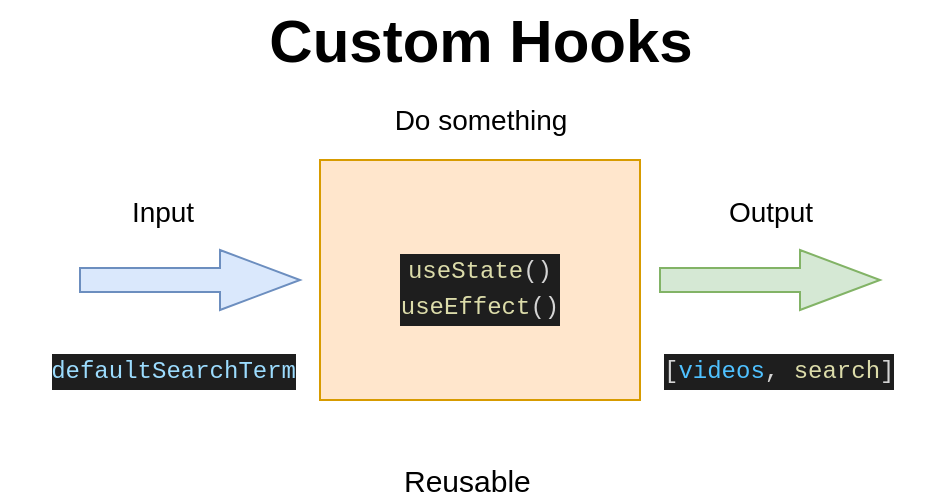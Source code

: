 <mxfile version="14.7.2" type="github" pages="5">
  <diagram id="iEtOmwOJfD_KUskytR4G" name="Custom Hooks">
    <mxGraphModel dx="1150" dy="934" grid="1" gridSize="10" guides="1" tooltips="1" connect="1" arrows="1" fold="1" page="1" pageScale="1" pageWidth="1169" pageHeight="827" math="0" shadow="0">
      <root>
        <mxCell id="0" />
        <mxCell id="1" parent="0" />
        <mxCell id="PuRZzSOzjB7w1leLaSp5-1" value="Custom Hooks" style="text;html=1;align=center;verticalAlign=middle;resizable=0;points=[];autosize=1;strokeColor=none;fontSize=30;fontStyle=1" vertex="1" parent="1">
          <mxGeometry x="475" y="250" width="230" height="40" as="geometry" />
        </mxCell>
        <mxCell id="PuRZzSOzjB7w1leLaSp5-2" value="" style="rounded=0;whiteSpace=wrap;html=1;fillColor=#ffe6cc;strokeColor=#d79b00;" vertex="1" parent="1">
          <mxGeometry x="510" y="330" width="160" height="120" as="geometry" />
        </mxCell>
        <mxCell id="PuRZzSOzjB7w1leLaSp5-4" value="" style="html=1;shadow=0;dashed=0;align=center;verticalAlign=middle;shape=mxgraph.arrows2.arrow;dy=0.6;dx=40;notch=0;fillColor=#dae8fc;strokeColor=#6c8ebf;" vertex="1" parent="1">
          <mxGeometry x="390" y="375" width="110" height="30" as="geometry" />
        </mxCell>
        <mxCell id="PuRZzSOzjB7w1leLaSp5-5" value="" style="html=1;shadow=0;dashed=0;align=center;verticalAlign=middle;shape=mxgraph.arrows2.arrow;dy=0.6;dx=40;notch=0;fillColor=#d5e8d4;strokeColor=#82b366;" vertex="1" parent="1">
          <mxGeometry x="680" y="375" width="110" height="30" as="geometry" />
        </mxCell>
        <mxCell id="PuRZzSOzjB7w1leLaSp5-6" value="&lt;meta charset=&quot;utf-8&quot;&gt;&lt;div style=&quot;color: rgb(212, 212, 212); background-color: rgb(30, 30, 30); font-family: menlo, monaco, &amp;quot;courier new&amp;quot;, monospace; font-weight: normal; font-size: 12px; line-height: 18px;&quot;&gt;&lt;div&gt;&lt;span style=&quot;color: #d4d4d4&quot;&gt;[&lt;/span&gt;&lt;span style=&quot;color: #4fc1ff&quot;&gt;videos&lt;/span&gt;&lt;span style=&quot;color: #d4d4d4&quot;&gt;, &lt;/span&gt;&lt;span style=&quot;color: #dcdcaa&quot;&gt;search&lt;/span&gt;&lt;span style=&quot;color: #d4d4d4&quot;&gt;]&lt;/span&gt;&lt;/div&gt;&lt;/div&gt;" style="text;whiteSpace=wrap;html=1;align=left;" vertex="1" parent="1">
          <mxGeometry x="680" y="420" width="140" height="30" as="geometry" />
        </mxCell>
        <mxCell id="PuRZzSOzjB7w1leLaSp5-7" value="&lt;meta charset=&quot;utf-8&quot;&gt;&lt;div style=&quot;color: rgb(212, 212, 212); background-color: rgb(30, 30, 30); font-family: menlo, monaco, &amp;quot;courier new&amp;quot;, monospace; font-weight: normal; font-size: 12px; line-height: 18px;&quot;&gt;&lt;div&gt;&lt;span style=&quot;color: #9cdcfe&quot;&gt;defaultSearchTerm&lt;/span&gt;&lt;/div&gt;&lt;/div&gt;" style="text;whiteSpace=wrap;html=1;align=right;" vertex="1" parent="1">
          <mxGeometry x="350" y="420" width="150" height="30" as="geometry" />
        </mxCell>
        <mxCell id="PuRZzSOzjB7w1leLaSp5-8" value="&lt;div style=&quot;color: rgb(212 , 212 , 212) ; background-color: rgb(30 , 30 , 30) ; font-family: &amp;quot;menlo&amp;quot; , &amp;quot;monaco&amp;quot; , &amp;quot;courier new&amp;quot; , monospace ; font-weight: normal ; font-size: 12px ; line-height: 18px&quot;&gt;&lt;div&gt;&lt;span style=&quot;color: #dcdcaa&quot;&gt;useState&lt;/span&gt;&lt;span style=&quot;color: #d4d4d4&quot;&gt;()&lt;/span&gt;&lt;/div&gt;&lt;div&gt;&lt;div style=&quot;font-family: &amp;quot;menlo&amp;quot; , &amp;quot;monaco&amp;quot; , &amp;quot;courier new&amp;quot; , monospace ; line-height: 18px&quot;&gt;&lt;span style=&quot;color: #dcdcaa&quot;&gt;useEffect&lt;/span&gt;()&lt;/div&gt;&lt;/div&gt;&lt;/div&gt;" style="text;whiteSpace=wrap;html=1;align=center;" vertex="1" parent="1">
          <mxGeometry x="535" y="370" width="110" height="50" as="geometry" />
        </mxCell>
        <mxCell id="PuRZzSOzjB7w1leLaSp5-9" style="edgeStyle=orthogonalEdgeStyle;rounded=0;orthogonalLoop=1;jettySize=auto;html=1;exitX=0.5;exitY=1;exitDx=0;exitDy=0;align=center;" edge="1" parent="1" source="PuRZzSOzjB7w1leLaSp5-8" target="PuRZzSOzjB7w1leLaSp5-8">
          <mxGeometry relative="1" as="geometry" />
        </mxCell>
        <mxCell id="PuRZzSOzjB7w1leLaSp5-10" value="Input" style="text;html=1;align=center;verticalAlign=middle;resizable=0;points=[];autosize=1;strokeColor=none;fontSize=14;" vertex="1" parent="1">
          <mxGeometry x="406" y="346" width="50" height="20" as="geometry" />
        </mxCell>
        <mxCell id="PuRZzSOzjB7w1leLaSp5-11" value="Output" style="text;html=1;align=center;verticalAlign=middle;resizable=0;points=[];autosize=1;strokeColor=none;fontSize=14;" vertex="1" parent="1">
          <mxGeometry x="705" y="346" width="60" height="20" as="geometry" />
        </mxCell>
        <mxCell id="mygAE6JvsYtsPkmet1i1-1" value="Do something" style="text;html=1;align=center;verticalAlign=middle;resizable=0;points=[];autosize=1;strokeColor=none;fontSize=14;" vertex="1" parent="1">
          <mxGeometry x="540" y="300" width="100" height="20" as="geometry" />
        </mxCell>
        <mxCell id="PM8z8HTtAwhKVzDuu-IM-1" value="Reusable" style="text;html=1;align=left;verticalAlign=middle;resizable=0;points=[];autosize=1;strokeColor=none;fontSize=15;" vertex="1" parent="1">
          <mxGeometry x="550" y="480" width="80" height="20" as="geometry" />
        </mxCell>
      </root>
    </mxGraphModel>
  </diagram>
  <diagram id="Xg3vSe2vxqgQO5lmCnWK" name="Step 1 - Separate">
    <mxGraphModel dx="671" dy="545" grid="1" gridSize="10" guides="1" tooltips="1" connect="1" arrows="1" fold="1" page="1" pageScale="1" pageWidth="1169" pageHeight="827" math="0" shadow="0">
      <root>
        <mxCell id="pFhzrYQZ9Q6KFvjL7jJB-0" />
        <mxCell id="pFhzrYQZ9Q6KFvjL7jJB-1" parent="pFhzrYQZ9Q6KFvjL7jJB-0" />
        <mxCell id="hLnDdM1sx7eBZ1nKQQE9-0" value="&lt;div style=&quot;color: rgb(212 , 212 , 212) ; background-color: rgb(30 , 30 , 30) ; font-family: &amp;#34;menlo&amp;#34; , &amp;#34;monaco&amp;#34; , &amp;#34;courier new&amp;#34; , monospace ; font-weight: normal ; font-size: 12px ; line-height: 18px&quot;&gt;&lt;div&gt;&lt;span style=&quot;color: #569cd6&quot;&gt;const&lt;/span&gt;&lt;span style=&quot;color: #d4d4d4&quot;&gt; &lt;/span&gt;&lt;span style=&quot;color: #dcdcaa&quot;&gt;App&lt;/span&gt;&lt;span style=&quot;color: #d4d4d4&quot;&gt; = () &lt;/span&gt;&lt;span style=&quot;color: #569cd6&quot;&gt;=&amp;gt;&lt;/span&gt;&lt;span style=&quot;color: #d4d4d4&quot;&gt; {&lt;/span&gt;&lt;/div&gt;&lt;div&gt;&lt;span style=&quot;color: #d4d4d4&quot;&gt;&lt;/span&gt;&lt;span style=&quot;color: #569cd6&quot;&gt;&amp;nbsp; const&lt;/span&gt;&lt;span style=&quot;color: #d4d4d4&quot;&gt; [&lt;/span&gt;&lt;span style=&quot;color: #4fc1ff&quot;&gt;videos&lt;/span&gt;&lt;span style=&quot;color: #d4d4d4&quot;&gt;, &lt;/span&gt;&lt;span style=&quot;color: #4fc1ff&quot;&gt;setVideos&lt;/span&gt;&lt;span style=&quot;color: #d4d4d4&quot;&gt;] = &lt;/span&gt;&lt;span style=&quot;color: #dcdcaa&quot;&gt;useState&lt;/span&gt;&lt;span style=&quot;color: #d4d4d4&quot;&gt;([]);&lt;/span&gt;&lt;/div&gt;&lt;div&gt;&lt;span style=&quot;color: #d4d4d4&quot;&gt;&lt;/span&gt;&lt;span style=&quot;color: #569cd6&quot;&gt;&amp;nbsp; const&lt;/span&gt;&lt;span style=&quot;color: #d4d4d4&quot;&gt; [&lt;/span&gt;&lt;span style=&quot;color: #4fc1ff&quot;&gt;selectedVideo&lt;/span&gt;&lt;span style=&quot;color: #d4d4d4&quot;&gt;, &lt;/span&gt;&lt;span style=&quot;color: #4fc1ff&quot;&gt;setSlectedVideo&lt;/span&gt;&lt;span style=&quot;color: #d4d4d4&quot;&gt;] = &lt;/span&gt;&lt;span style=&quot;color: #dcdcaa&quot;&gt;useState&lt;/span&gt;&lt;span style=&quot;color: #d4d4d4&quot;&gt;(&lt;/span&gt;&lt;span style=&quot;color: #569cd6&quot;&gt;null&lt;/span&gt;&lt;span style=&quot;color: #d4d4d4&quot;&gt;);&lt;/span&gt;&lt;/div&gt;&lt;br&gt;&lt;div&gt;&lt;span style=&quot;color: #d4d4d4&quot;&gt;&lt;/span&gt;&lt;span style=&quot;color: #569cd6&quot;&gt;&amp;nbsp; const&lt;/span&gt;&lt;span style=&quot;color: #d4d4d4&quot;&gt; &lt;/span&gt;&lt;span style=&quot;color: #dcdcaa&quot;&gt;handleSearchSubmit&lt;/span&gt;&lt;span style=&quot;color: #d4d4d4&quot;&gt; = &lt;/span&gt;&lt;span style=&quot;color: #569cd6&quot;&gt;async&lt;/span&gt;&lt;span style=&quot;color: #d4d4d4&quot;&gt; (&lt;/span&gt;&lt;span style=&quot;color: #9cdcfe&quot;&gt;term&lt;/span&gt;&lt;span style=&quot;color: #d4d4d4&quot;&gt;) &lt;/span&gt;&lt;span style=&quot;color: #569cd6&quot;&gt;=&amp;gt;&lt;/span&gt;&lt;span style=&quot;color: #d4d4d4&quot;&gt; {&lt;/span&gt;&lt;/div&gt;&lt;div&gt;&lt;span style=&quot;color: #d4d4d4&quot;&gt;&lt;/span&gt;&lt;span style=&quot;color: #569cd6&quot;&gt;&amp;nbsp; &amp;nbsp; const&lt;/span&gt;&lt;span style=&quot;color: #d4d4d4&quot;&gt; &lt;/span&gt;&lt;span style=&quot;color: #4fc1ff&quot;&gt;response&lt;/span&gt;&lt;span style=&quot;color: #d4d4d4&quot;&gt; = &lt;/span&gt;&lt;span style=&quot;color: #c586c0&quot;&gt;await&lt;/span&gt;&lt;span style=&quot;color: #d4d4d4&quot;&gt; &lt;/span&gt;&lt;span style=&quot;color: #9cdcfe&quot;&gt;youtube&lt;/span&gt;&lt;span style=&quot;color: #d4d4d4&quot;&gt;.&lt;/span&gt;&lt;span style=&quot;color: #dcdcaa&quot;&gt;get&lt;/span&gt;&lt;span style=&quot;color: #d4d4d4&quot;&gt;(&lt;/span&gt;&lt;span style=&quot;color: #ce9178&quot;&gt;&quot;/search&quot;&lt;/span&gt;&lt;span style=&quot;color: #d4d4d4&quot;&gt;, {&lt;/span&gt;&lt;/div&gt;&lt;div&gt;&lt;span style=&quot;color: #d4d4d4&quot;&gt;&lt;/span&gt;&lt;span style=&quot;color: #9cdcfe&quot;&gt;&amp;nbsp; &amp;nbsp; &amp;nbsp; params:&lt;/span&gt;&lt;span style=&quot;color: #d4d4d4&quot;&gt; { &lt;/span&gt;&lt;span style=&quot;color: #9cdcfe&quot;&gt;q:&lt;/span&gt;&lt;span style=&quot;color: #d4d4d4&quot;&gt; &lt;/span&gt;&lt;span style=&quot;color: #9cdcfe&quot;&gt;term&lt;/span&gt;&lt;span style=&quot;color: #d4d4d4&quot;&gt;, &lt;/span&gt;&lt;span style=&quot;color: #9cdcfe&quot;&gt;part:&lt;/span&gt;&lt;span style=&quot;color: #d4d4d4&quot;&gt; &lt;/span&gt;&lt;span style=&quot;color: #ce9178&quot;&gt;&quot;snippet&quot;&lt;/span&gt;&lt;span style=&quot;color: #d4d4d4&quot;&gt;, &lt;/span&gt;&lt;span style=&quot;color: #9cdcfe&quot;&gt;maxResults:&lt;/span&gt;&lt;span style=&quot;color: #d4d4d4&quot;&gt; &lt;/span&gt;&lt;span style=&quot;color: #b5cea8&quot;&gt;5&lt;/span&gt;&lt;span style=&quot;color: #d4d4d4&quot;&gt; },&lt;/span&gt;&lt;/div&gt;&lt;div&gt;&lt;span style=&quot;color: #d4d4d4&quot;&gt;&amp;nbsp; &amp;nbsp; });&lt;/span&gt;&lt;/div&gt;&lt;div&gt;&lt;span style=&quot;color: #d4d4d4&quot;&gt;&lt;/span&gt;&lt;span style=&quot;color: #dcdcaa&quot;&gt;&amp;nbsp; &amp;nbsp; setVideos&lt;/span&gt;&lt;span style=&quot;color: #d4d4d4&quot;&gt;(&lt;/span&gt;&lt;span style=&quot;color: #9cdcfe&quot;&gt;response&lt;/span&gt;&lt;span style=&quot;color: #d4d4d4&quot;&gt;.&lt;/span&gt;&lt;span style=&quot;color: #9cdcfe&quot;&gt;data&lt;/span&gt;&lt;span style=&quot;color: #d4d4d4&quot;&gt;.&lt;/span&gt;&lt;span style=&quot;color: #9cdcfe&quot;&gt;items&lt;/span&gt;&lt;span style=&quot;color: #d4d4d4&quot;&gt;);&lt;/span&gt;&lt;/div&gt;&lt;div&gt;&lt;span style=&quot;color: #d4d4d4&quot;&gt;&lt;/span&gt;&lt;span style=&quot;color: #dcdcaa&quot;&gt;&amp;nbsp; &amp;nbsp; setSlectedVideo&lt;/span&gt;&lt;span style=&quot;color: #d4d4d4&quot;&gt;(&lt;/span&gt;&lt;span style=&quot;color: #9cdcfe&quot;&gt;response&lt;/span&gt;&lt;span style=&quot;color: #d4d4d4&quot;&gt;.&lt;/span&gt;&lt;span style=&quot;color: #9cdcfe&quot;&gt;data&lt;/span&gt;&lt;span style=&quot;color: #d4d4d4&quot;&gt;.&lt;/span&gt;&lt;span style=&quot;color: #9cdcfe&quot;&gt;items&lt;/span&gt;&lt;span style=&quot;color: #d4d4d4&quot;&gt;[&lt;/span&gt;&lt;span style=&quot;color: #b5cea8&quot;&gt;0&lt;/span&gt;&lt;span style=&quot;color: #d4d4d4&quot;&gt;]);&lt;/span&gt;&lt;/div&gt;&lt;div&gt;&lt;span style=&quot;color: #d4d4d4&quot;&gt;&amp;nbsp; };&lt;/span&gt;&lt;/div&gt;&lt;br&gt;&lt;div&gt;&lt;span style=&quot;color: #d4d4d4&quot;&gt;&lt;/span&gt;&lt;span style=&quot;color: #dcdcaa&quot;&gt;&amp;nbsp; useEffect&lt;/span&gt;&lt;span style=&quot;color: #d4d4d4&quot;&gt;(() &lt;/span&gt;&lt;span style=&quot;color: #569cd6&quot;&gt;=&amp;gt;&lt;/span&gt;&lt;span style=&quot;color: #d4d4d4&quot;&gt; {&lt;/span&gt;&lt;/div&gt;&lt;div&gt;&lt;span style=&quot;color: #d4d4d4&quot;&gt;&lt;/span&gt;&lt;span style=&quot;color: #dcdcaa&quot;&gt;&amp;nbsp; &amp;nbsp; handleSearchSubmit&lt;/span&gt;&lt;span style=&quot;color: #d4d4d4&quot;&gt;(&lt;/span&gt;&lt;span style=&quot;color: rgb(206 , 145 , 120) ; font-family: &amp;#34;menlo&amp;#34; , &amp;#34;monaco&amp;#34; , &amp;#34;courier new&amp;#34; , monospace&quot;&gt;&quot;cat&quot;&lt;/span&gt;);&lt;/div&gt;&lt;div&gt;&lt;span style=&quot;color: #d4d4d4&quot;&gt;&amp;nbsp; }, []);&lt;/span&gt;&lt;/div&gt;&lt;div&gt;&lt;span style=&quot;color: #d4d4d4&quot;&gt;};&lt;/span&gt;&lt;/div&gt;&lt;/div&gt;" style="text;whiteSpace=wrap;html=1;fontSize=14;" vertex="1" parent="pFhzrYQZ9Q6KFvjL7jJB-1">
          <mxGeometry x="294" y="289" width="430" height="300" as="geometry" />
        </mxCell>
        <mxCell id="hLnDdM1sx7eBZ1nKQQE9-3" style="edgeStyle=orthogonalEdgeStyle;rounded=0;orthogonalLoop=1;jettySize=auto;html=1;entryX=0;entryY=0.5;entryDx=0;entryDy=0;fontSize=14;fontColor=#000000;align=center;strokeColor=#D79B00;" edge="1" parent="pFhzrYQZ9Q6KFvjL7jJB-1" source="hLnDdM1sx7eBZ1nKQQE9-1" target="hLnDdM1sx7eBZ1nKQQE9-2">
          <mxGeometry relative="1" as="geometry" />
        </mxCell>
        <mxCell id="hLnDdM1sx7eBZ1nKQQE9-1" value="" style="rounded=0;whiteSpace=wrap;html=1;fontSize=14;align=right;strokeColor=#d79b00;fillColor=none;" vertex="1" parent="pFhzrYQZ9Q6KFvjL7jJB-1">
          <mxGeometry x="310" y="315" width="304" height="15" as="geometry" />
        </mxCell>
        <mxCell id="hLnDdM1sx7eBZ1nKQQE9-2" value="Videos" style="rounded=0;whiteSpace=wrap;html=1;fontSize=14;align=center;strokeColor=#d79b00;fillColor=#ffe6cc;" vertex="1" parent="pFhzrYQZ9Q6KFvjL7jJB-1">
          <mxGeometry x="794" y="299" width="80" height="40" as="geometry" />
        </mxCell>
        <mxCell id="hLnDdM1sx7eBZ1nKQQE9-4" style="edgeStyle=orthogonalEdgeStyle;rounded=0;orthogonalLoop=1;jettySize=auto;html=1;entryX=0;entryY=0.5;entryDx=0;entryDy=0;fontSize=14;fontColor=#000000;align=center;fillColor=#dae8fc;strokeColor=#9673A6;" edge="1" parent="pFhzrYQZ9Q6KFvjL7jJB-1" source="hLnDdM1sx7eBZ1nKQQE9-5" target="hLnDdM1sx7eBZ1nKQQE9-6">
          <mxGeometry relative="1" as="geometry" />
        </mxCell>
        <mxCell id="hLnDdM1sx7eBZ1nKQQE9-5" value="" style="rounded=0;whiteSpace=wrap;html=1;fontSize=14;align=right;strokeColor=#9673a6;fillColor=none;" vertex="1" parent="pFhzrYQZ9Q6KFvjL7jJB-1">
          <mxGeometry x="310" y="333" width="404" height="15" as="geometry" />
        </mxCell>
        <mxCell id="hLnDdM1sx7eBZ1nKQQE9-6" value="Selection" style="rounded=0;whiteSpace=wrap;html=1;fontSize=14;align=center;strokeColor=#9673a6;fillColor=#e1d5e7;" vertex="1" parent="pFhzrYQZ9Q6KFvjL7jJB-1">
          <mxGeometry x="794" y="349" width="80" height="40" as="geometry" />
        </mxCell>
        <mxCell id="hLnDdM1sx7eBZ1nKQQE9-7" style="edgeStyle=orthogonalEdgeStyle;rounded=0;orthogonalLoop=1;jettySize=auto;html=1;entryX=0;entryY=0.5;entryDx=0;entryDy=0;fontSize=14;fontColor=#000000;align=center;strokeColor=#D79B00;" edge="1" parent="pFhzrYQZ9Q6KFvjL7jJB-1" source="hLnDdM1sx7eBZ1nKQQE9-8" target="hLnDdM1sx7eBZ1nKQQE9-9">
          <mxGeometry relative="1" as="geometry" />
        </mxCell>
        <mxCell id="hLnDdM1sx7eBZ1nKQQE9-8" value="" style="rounded=0;whiteSpace=wrap;html=1;fontSize=14;align=right;strokeColor=#d79b00;fillColor=none;" vertex="1" parent="pFhzrYQZ9Q6KFvjL7jJB-1">
          <mxGeometry x="324" y="389" width="390" height="67" as="geometry" />
        </mxCell>
        <mxCell id="hLnDdM1sx7eBZ1nKQQE9-9" value="Videos" style="rounded=0;whiteSpace=wrap;html=1;fontSize=14;align=center;strokeColor=#d79b00;fillColor=#ffe6cc;" vertex="1" parent="pFhzrYQZ9Q6KFvjL7jJB-1">
          <mxGeometry x="794" y="413" width="80" height="40" as="geometry" />
        </mxCell>
        <mxCell id="hLnDdM1sx7eBZ1nKQQE9-10" style="edgeStyle=orthogonalEdgeStyle;rounded=0;orthogonalLoop=1;jettySize=auto;html=1;entryX=0;entryY=0.5;entryDx=0;entryDy=0;fontSize=14;fontColor=#000000;align=center;fillColor=#dae8fc;strokeColor=#9673A6;" edge="1" parent="pFhzrYQZ9Q6KFvjL7jJB-1" source="hLnDdM1sx7eBZ1nKQQE9-11" target="hLnDdM1sx7eBZ1nKQQE9-12">
          <mxGeometry relative="1" as="geometry" />
        </mxCell>
        <mxCell id="hLnDdM1sx7eBZ1nKQQE9-11" value="" style="rounded=0;whiteSpace=wrap;html=1;fontSize=14;align=right;strokeColor=#9673a6;fillColor=none;" vertex="1" parent="pFhzrYQZ9Q6KFvjL7jJB-1">
          <mxGeometry x="324" y="459" width="292" height="15" as="geometry" />
        </mxCell>
        <mxCell id="hLnDdM1sx7eBZ1nKQQE9-12" value="Selection" style="rounded=0;whiteSpace=wrap;html=1;fontSize=14;align=center;strokeColor=#9673a6;fillColor=#e1d5e7;" vertex="1" parent="pFhzrYQZ9Q6KFvjL7jJB-1">
          <mxGeometry x="794" y="475" width="80" height="40" as="geometry" />
        </mxCell>
        <mxCell id="hLnDdM1sx7eBZ1nKQQE9-13" style="edgeStyle=orthogonalEdgeStyle;rounded=0;orthogonalLoop=1;jettySize=auto;html=1;entryX=0;entryY=0.5;entryDx=0;entryDy=0;fontSize=14;fontColor=#000000;align=center;strokeColor=#D79B00;" edge="1" parent="pFhzrYQZ9Q6KFvjL7jJB-1" source="hLnDdM1sx7eBZ1nKQQE9-14" target="hLnDdM1sx7eBZ1nKQQE9-15">
          <mxGeometry relative="1" as="geometry" />
        </mxCell>
        <mxCell id="hLnDdM1sx7eBZ1nKQQE9-14" value="" style="rounded=0;whiteSpace=wrap;html=1;fontSize=14;align=right;strokeColor=#d79b00;fillColor=none;" vertex="1" parent="pFhzrYQZ9Q6KFvjL7jJB-1">
          <mxGeometry x="310" y="514" width="204" height="50" as="geometry" />
        </mxCell>
        <mxCell id="hLnDdM1sx7eBZ1nKQQE9-15" value="Videos" style="rounded=0;whiteSpace=wrap;html=1;fontSize=14;align=center;strokeColor=#d79b00;fillColor=#ffe6cc;" vertex="1" parent="pFhzrYQZ9Q6KFvjL7jJB-1">
          <mxGeometry x="794" y="533" width="80" height="40" as="geometry" />
        </mxCell>
        <mxCell id="T_6YCPLZFnP75NETdrhC-0" value="Step 1 - Separate" style="text;html=1;align=center;verticalAlign=middle;resizable=0;points=[];autosize=1;strokeColor=none;fontSize=30;fontStyle=1" vertex="1" parent="pFhzrYQZ9Q6KFvjL7jJB-1">
          <mxGeometry x="454" y="239" width="260" height="40" as="geometry" />
        </mxCell>
        <mxCell id="Sb43tQaQbr0mPvwQvgc6-0" value="Videos &amp;amp; Selection have different purposes&lt;br style=&quot;font-size: 15px;&quot;&gt;Videos: fetch videos&lt;br style=&quot;font-size: 15px;&quot;&gt;Selection: mark selected video" style="text;html=1;align=left;verticalAlign=middle;resizable=0;points=[];autosize=1;strokeColor=none;fontSize=15;" vertex="1" parent="pFhzrYQZ9Q6KFvjL7jJB-1">
          <mxGeometry x="434" y="600" width="300" height="60" as="geometry" />
        </mxCell>
      </root>
    </mxGraphModel>
  </diagram>
  <diagram name="Step 2 - Input &amp; Output" id="icKH4D25eJFibDR9MDR5">
    <mxGraphModel dx="805" dy="654" grid="1" gridSize="10" guides="1" tooltips="1" connect="1" arrows="1" fold="1" page="1" pageScale="1" pageWidth="1169" pageHeight="827" math="0" shadow="0">
      <root>
        <mxCell id="EikvUQjNWyUi2naYnkvr-0" />
        <mxCell id="EikvUQjNWyUi2naYnkvr-1" parent="EikvUQjNWyUi2naYnkvr-0" />
        <mxCell id="EikvUQjNWyUi2naYnkvr-2" value="&lt;div style=&quot;background-color: rgb(30 , 30 , 30) ; font-family: &amp;#34;menlo&amp;#34; , &amp;#34;monaco&amp;#34; , &amp;#34;courier new&amp;#34; , monospace ; font-weight: normal ; font-size: 12px ; line-height: 18px&quot;&gt;&lt;div style=&quot;color: rgb(212 , 212 , 212)&quot;&gt;&lt;span style=&quot;color: #569cd6&quot;&gt;const&lt;/span&gt;&lt;span style=&quot;color: #d4d4d4&quot;&gt; &lt;/span&gt;&lt;span style=&quot;color: #dcdcaa&quot;&gt;App&lt;/span&gt;&lt;span style=&quot;color: #d4d4d4&quot;&gt; = () &lt;/span&gt;&lt;span style=&quot;color: #569cd6&quot;&gt;=&amp;gt;&lt;/span&gt;&lt;span style=&quot;color: #d4d4d4&quot;&gt; {&lt;/span&gt;&lt;/div&gt;&lt;div style=&quot;color: rgb(212 , 212 , 212)&quot;&gt;&lt;span style=&quot;color: #d4d4d4&quot;&gt;&lt;/span&gt;&lt;span style=&quot;color: #569cd6&quot;&gt;&amp;nbsp; const&lt;/span&gt;&lt;span style=&quot;color: #d4d4d4&quot;&gt; [&lt;/span&gt;&lt;span style=&quot;color: #4fc1ff&quot;&gt;videos&lt;/span&gt;&lt;span style=&quot;color: #d4d4d4&quot;&gt;, &lt;/span&gt;&lt;span style=&quot;color: #4fc1ff&quot;&gt;setVideos&lt;/span&gt;&lt;span style=&quot;color: #d4d4d4&quot;&gt;] = &lt;/span&gt;&lt;span style=&quot;color: #dcdcaa&quot;&gt;useState&lt;/span&gt;&lt;span style=&quot;color: #d4d4d4&quot;&gt;([]);&lt;/span&gt;&lt;/div&gt;&lt;div&gt;&lt;span style=&quot;color: #d4d4d4&quot;&gt;&lt;/span&gt;&lt;span style=&quot;color: rgb(86 , 156 , 214)&quot;&gt;&amp;nbsp; &lt;/span&gt;&lt;font color=&quot;#4f4f4f&quot;&gt;const [selectedVideo, setSlectedVideo] = useState(null);&lt;/font&gt;&lt;/div&gt;&lt;br&gt;&lt;div style=&quot;color: rgb(212 , 212 , 212)&quot;&gt;&lt;span style=&quot;color: #d4d4d4&quot;&gt;&lt;/span&gt;&lt;span style=&quot;color: #569cd6&quot;&gt;&amp;nbsp; const&lt;/span&gt;&lt;span style=&quot;color: #d4d4d4&quot;&gt; &lt;/span&gt;&lt;span style=&quot;color: #dcdcaa&quot;&gt;handleSearchSubmit&lt;/span&gt;&lt;span style=&quot;color: #d4d4d4&quot;&gt; = &lt;/span&gt;&lt;span style=&quot;color: #569cd6&quot;&gt;async&lt;/span&gt;&lt;span style=&quot;color: #d4d4d4&quot;&gt; (&lt;/span&gt;&lt;span style=&quot;color: #9cdcfe&quot;&gt;term&lt;/span&gt;&lt;span style=&quot;color: #d4d4d4&quot;&gt;) &lt;/span&gt;&lt;span style=&quot;color: #569cd6&quot;&gt;=&amp;gt;&lt;/span&gt;&lt;span style=&quot;color: #d4d4d4&quot;&gt; {&lt;/span&gt;&lt;/div&gt;&lt;div style=&quot;color: rgb(212 , 212 , 212)&quot;&gt;&lt;span style=&quot;color: #d4d4d4&quot;&gt;&lt;/span&gt;&lt;span style=&quot;color: #569cd6&quot;&gt;&amp;nbsp; &amp;nbsp; const&lt;/span&gt;&lt;span style=&quot;color: #d4d4d4&quot;&gt; &lt;/span&gt;&lt;span style=&quot;color: #4fc1ff&quot;&gt;response&lt;/span&gt;&lt;span style=&quot;color: #d4d4d4&quot;&gt; = &lt;/span&gt;&lt;span style=&quot;color: #c586c0&quot;&gt;await&lt;/span&gt;&lt;span style=&quot;color: #d4d4d4&quot;&gt; &lt;/span&gt;&lt;span style=&quot;color: #9cdcfe&quot;&gt;youtube&lt;/span&gt;&lt;span style=&quot;color: #d4d4d4&quot;&gt;.&lt;/span&gt;&lt;span style=&quot;color: #dcdcaa&quot;&gt;get&lt;/span&gt;&lt;span style=&quot;color: #d4d4d4&quot;&gt;(&lt;/span&gt;&lt;span style=&quot;color: #ce9178&quot;&gt;&quot;/search&quot;&lt;/span&gt;&lt;span style=&quot;color: #d4d4d4&quot;&gt;, {&lt;/span&gt;&lt;/div&gt;&lt;div style=&quot;color: rgb(212 , 212 , 212)&quot;&gt;&lt;span style=&quot;color: #d4d4d4&quot;&gt;&lt;/span&gt;&lt;span style=&quot;color: #9cdcfe&quot;&gt;&amp;nbsp; &amp;nbsp; &amp;nbsp; params:&lt;/span&gt;&lt;span style=&quot;color: #d4d4d4&quot;&gt; { &lt;/span&gt;&lt;span style=&quot;color: #9cdcfe&quot;&gt;q:&lt;/span&gt;&lt;span style=&quot;color: #d4d4d4&quot;&gt; &lt;/span&gt;&lt;span style=&quot;color: #9cdcfe&quot;&gt;term&lt;/span&gt;&lt;span style=&quot;color: #d4d4d4&quot;&gt;, &lt;/span&gt;&lt;span style=&quot;color: #9cdcfe&quot;&gt;part:&lt;/span&gt;&lt;span style=&quot;color: #d4d4d4&quot;&gt; &lt;/span&gt;&lt;span style=&quot;color: #ce9178&quot;&gt;&quot;snippet&quot;&lt;/span&gt;&lt;span style=&quot;color: #d4d4d4&quot;&gt;, &lt;/span&gt;&lt;span style=&quot;color: #9cdcfe&quot;&gt;maxResults:&lt;/span&gt;&lt;span style=&quot;color: #d4d4d4&quot;&gt; &lt;/span&gt;&lt;span style=&quot;color: #b5cea8&quot;&gt;5&lt;/span&gt;&lt;span style=&quot;color: #d4d4d4&quot;&gt; },&lt;/span&gt;&lt;/div&gt;&lt;div style=&quot;color: rgb(212 , 212 , 212)&quot;&gt;&lt;span style=&quot;color: #d4d4d4&quot;&gt;&amp;nbsp; &amp;nbsp; });&lt;/span&gt;&lt;/div&gt;&lt;div style=&quot;color: rgb(212 , 212 , 212)&quot;&gt;&lt;span style=&quot;color: #d4d4d4&quot;&gt;&lt;/span&gt;&lt;span style=&quot;color: #dcdcaa&quot;&gt;&amp;nbsp; &amp;nbsp; setVideos&lt;/span&gt;&lt;span style=&quot;color: #d4d4d4&quot;&gt;(&lt;/span&gt;&lt;span style=&quot;color: #9cdcfe&quot;&gt;response&lt;/span&gt;&lt;span style=&quot;color: #d4d4d4&quot;&gt;.&lt;/span&gt;&lt;span style=&quot;color: #9cdcfe&quot;&gt;data&lt;/span&gt;&lt;span style=&quot;color: #d4d4d4&quot;&gt;.&lt;/span&gt;&lt;span style=&quot;color: #9cdcfe&quot;&gt;items&lt;/span&gt;&lt;span style=&quot;color: #d4d4d4&quot;&gt;);&lt;/span&gt;&lt;/div&gt;&lt;div&gt;&lt;span style=&quot;color: #d4d4d4&quot;&gt;&lt;/span&gt;&lt;span style=&quot;color: rgb(220 , 220 , 170)&quot;&gt;&amp;nbsp; &amp;nbsp; &lt;/span&gt;&lt;font color=&quot;#4f4f4f&quot;&gt;setSlectedVideo(response.data.items[0]);&lt;/font&gt;&lt;/div&gt;&lt;div style=&quot;color: rgb(212 , 212 , 212)&quot;&gt;&lt;span style=&quot;color: #d4d4d4&quot;&gt;&amp;nbsp; };&lt;/span&gt;&lt;/div&gt;&lt;br&gt;&lt;div style=&quot;color: rgb(212 , 212 , 212)&quot;&gt;&lt;span style=&quot;color: #d4d4d4&quot;&gt;&lt;/span&gt;&lt;span style=&quot;color: #dcdcaa&quot;&gt;&amp;nbsp; useEffect&lt;/span&gt;&lt;span style=&quot;color: #d4d4d4&quot;&gt;(() &lt;/span&gt;&lt;span style=&quot;color: #569cd6&quot;&gt;=&amp;gt;&lt;/span&gt;&lt;span style=&quot;color: #d4d4d4&quot;&gt; {&lt;/span&gt;&lt;/div&gt;&lt;div style=&quot;color: rgb(212 , 212 , 212)&quot;&gt;&lt;span style=&quot;color: #d4d4d4&quot;&gt;&lt;/span&gt;&lt;span style=&quot;color: #dcdcaa&quot;&gt;&amp;nbsp; &amp;nbsp; handleSearchSubmit&lt;/span&gt;&lt;span style=&quot;color: #d4d4d4&quot;&gt;(&lt;/span&gt;&lt;span style=&quot;color: rgb(206 , 145 , 120) ; font-family: &amp;#34;menlo&amp;#34; , &amp;#34;monaco&amp;#34; , &amp;#34;courier new&amp;#34; , monospace&quot;&gt;&quot;cat&quot;&lt;/span&gt;);&lt;/div&gt;&lt;div style=&quot;color: rgb(212 , 212 , 212)&quot;&gt;&lt;span style=&quot;color: #d4d4d4&quot;&gt;&amp;nbsp; }, []);&lt;/span&gt;&lt;/div&gt;&lt;div style=&quot;color: rgb(212 , 212 , 212)&quot;&gt;&lt;span style=&quot;color: #d4d4d4&quot;&gt;};&lt;/span&gt;&lt;/div&gt;&lt;/div&gt;" style="text;whiteSpace=wrap;html=1;fontSize=14;" vertex="1" parent="EikvUQjNWyUi2naYnkvr-1">
          <mxGeometry x="294" y="289" width="430" height="300" as="geometry" />
        </mxCell>
        <mxCell id="EikvUQjNWyUi2naYnkvr-3" style="edgeStyle=orthogonalEdgeStyle;rounded=0;orthogonalLoop=1;jettySize=auto;html=1;entryX=0;entryY=0.5;entryDx=0;entryDy=0;fontSize=14;fontColor=#000000;align=center;strokeColor=#82B366;" edge="1" parent="EikvUQjNWyUi2naYnkvr-1" source="EikvUQjNWyUi2naYnkvr-4" target="EikvUQjNWyUi2naYnkvr-5">
          <mxGeometry relative="1" as="geometry" />
        </mxCell>
        <mxCell id="EikvUQjNWyUi2naYnkvr-4" value="" style="rounded=0;whiteSpace=wrap;html=1;fontSize=14;align=right;strokeColor=#82b366;fillColor=none;" vertex="1" parent="EikvUQjNWyUi2naYnkvr-1">
          <mxGeometry x="360" y="315" width="45" height="17" as="geometry" />
        </mxCell>
        <mxCell id="EikvUQjNWyUi2naYnkvr-5" value="Ouput" style="rounded=0;whiteSpace=wrap;html=1;fontSize=14;align=center;strokeColor=#82b366;fillColor=#d5e8d4;" vertex="1" parent="EikvUQjNWyUi2naYnkvr-1">
          <mxGeometry x="794" y="303.5" width="80" height="40" as="geometry" />
        </mxCell>
        <mxCell id="EikvUQjNWyUi2naYnkvr-9" style="edgeStyle=orthogonalEdgeStyle;rounded=0;orthogonalLoop=1;jettySize=auto;html=1;entryX=0;entryY=0.5;entryDx=0;entryDy=0;fontSize=14;fontColor=#000000;align=center;strokeColor=#82B366;" edge="1" parent="EikvUQjNWyUi2naYnkvr-1" source="EikvUQjNWyUi2naYnkvr-10" target="EikvUQjNWyUi2naYnkvr-11">
          <mxGeometry relative="1" as="geometry">
            <Array as="points">
              <mxPoint x="760" y="377" />
              <mxPoint x="760" y="377" />
            </Array>
          </mxGeometry>
        </mxCell>
        <mxCell id="EikvUQjNWyUi2naYnkvr-10" value="" style="rounded=0;whiteSpace=wrap;html=1;fontSize=14;align=right;strokeColor=#82b366;fillColor=none;" vertex="1" parent="EikvUQjNWyUi2naYnkvr-1">
          <mxGeometry x="350" y="367" width="136" height="20" as="geometry" />
        </mxCell>
        <mxCell id="EikvUQjNWyUi2naYnkvr-11" value="Output" style="rounded=0;whiteSpace=wrap;html=1;fontSize=14;align=center;strokeColor=#82b366;fillColor=#d5e8d4;" vertex="1" parent="EikvUQjNWyUi2naYnkvr-1">
          <mxGeometry x="794" y="357" width="80" height="40" as="geometry" />
        </mxCell>
        <mxCell id="EikvUQjNWyUi2naYnkvr-15" style="edgeStyle=orthogonalEdgeStyle;rounded=0;orthogonalLoop=1;jettySize=auto;html=1;entryX=0;entryY=0.5;entryDx=0;entryDy=0;fontSize=14;fontColor=#000000;align=center;strokeColor=#6C8EBF;" edge="1" parent="EikvUQjNWyUi2naYnkvr-1" source="EikvUQjNWyUi2naYnkvr-16" target="EikvUQjNWyUi2naYnkvr-17">
          <mxGeometry relative="1" as="geometry" />
        </mxCell>
        <mxCell id="EikvUQjNWyUi2naYnkvr-16" value="" style="rounded=0;whiteSpace=wrap;html=1;fontSize=14;align=right;strokeColor=#6c8ebf;fillColor=none;" vertex="1" parent="EikvUQjNWyUi2naYnkvr-1">
          <mxGeometry x="460" y="529" width="40" height="20" as="geometry" />
        </mxCell>
        <mxCell id="EikvUQjNWyUi2naYnkvr-17" value="Input" style="rounded=0;whiteSpace=wrap;html=1;fontSize=14;align=center;strokeColor=#6c8ebf;fillColor=#dae8fc;" vertex="1" parent="EikvUQjNWyUi2naYnkvr-1">
          <mxGeometry x="794" y="519" width="80" height="40" as="geometry" />
        </mxCell>
        <mxCell id="EikvUQjNWyUi2naYnkvr-18" value="Step 2 - Input &amp;amp; Output" style="text;html=1;align=center;verticalAlign=middle;resizable=0;points=[];autosize=1;strokeColor=none;fontSize=30;fontStyle=1" vertex="1" parent="EikvUQjNWyUi2naYnkvr-1">
          <mxGeometry x="414" y="239" width="340" height="40" as="geometry" />
        </mxCell>
        <mxCell id="Cbur7n2vtdFgYY4pmfHC-0" value="Videos - Input &amp;amp; Output&lt;br&gt;Input: &quot;cat&quot;&lt;br&gt;Output: videos &amp;amp; handleSearchSubmit" style="text;html=1;align=left;verticalAlign=middle;resizable=0;points=[];autosize=1;strokeColor=none;fontSize=15;" vertex="1" parent="EikvUQjNWyUi2naYnkvr-1">
          <mxGeometry x="450" y="600" width="270" height="60" as="geometry" />
        </mxCell>
      </root>
    </mxGraphModel>
  </diagram>
  <diagram id="xY_2fEtoPEe80_mpayXo" name="Step 3 - Cut codes &amp; Modify">
    <mxGraphModel dx="805" dy="654" grid="1" gridSize="10" guides="1" tooltips="1" connect="1" arrows="1" fold="1" page="1" pageScale="1" pageWidth="1169" pageHeight="827" math="0" shadow="0">
      <root>
        <mxCell id="lEBJGN38zR72iJJI7qmF-0" />
        <mxCell id="lEBJGN38zR72iJJI7qmF-1" parent="lEBJGN38zR72iJJI7qmF-0" />
        <mxCell id="lEBJGN38zR72iJJI7qmF-3" value="&lt;div style=&quot;color: rgb(212 , 212 , 212) ; background-color: rgb(30 , 30 , 30) ; font-family: &amp;#34;menlo&amp;#34; , &amp;#34;monaco&amp;#34; , &amp;#34;courier new&amp;#34; , monospace ; font-weight: normal ; font-size: 12px ; line-height: 18px&quot;&gt;&lt;div&gt;&lt;span style=&quot;color: #569cd6&quot;&gt;const&lt;/span&gt;&lt;span style=&quot;color: #d4d4d4&quot;&gt; &lt;/span&gt;&lt;span style=&quot;color: #dcdcaa&quot;&gt;useVideos&lt;/span&gt;&lt;span style=&quot;color: #d4d4d4&quot;&gt; = (&lt;/span&gt;&lt;span style=&quot;color: #9cdcfe&quot;&gt;defaultSearchTerm&lt;/span&gt;&lt;span style=&quot;color: #d4d4d4&quot;&gt;) &lt;/span&gt;&lt;span style=&quot;color: #569cd6&quot;&gt;=&amp;gt;&lt;/span&gt;&lt;span style=&quot;color: #d4d4d4&quot;&gt; {&lt;/span&gt;&lt;/div&gt;&lt;div&gt;&lt;span style=&quot;color: #d4d4d4&quot;&gt;&lt;/span&gt;&lt;span style=&quot;color: #569cd6&quot;&gt;&amp;nbsp; const&lt;/span&gt;&lt;span style=&quot;color: #d4d4d4&quot;&gt; [&lt;/span&gt;&lt;span style=&quot;color: #4fc1ff&quot;&gt;videos&lt;/span&gt;&lt;span style=&quot;color: #d4d4d4&quot;&gt;, &lt;/span&gt;&lt;span style=&quot;color: #dcdcaa&quot;&gt;setVideos&lt;/span&gt;&lt;span style=&quot;color: #d4d4d4&quot;&gt;] = &lt;/span&gt;&lt;span style=&quot;color: #dcdcaa&quot;&gt;useState&lt;/span&gt;&lt;span style=&quot;color: #d4d4d4&quot;&gt;([]);&lt;/span&gt;&lt;/div&gt;&lt;br&gt;&lt;div&gt;&lt;span style=&quot;color: #d4d4d4&quot;&gt;&lt;/span&gt;&lt;span style=&quot;color: #569cd6&quot;&gt;&amp;nbsp; const&lt;/span&gt;&lt;span style=&quot;color: #d4d4d4&quot;&gt; &lt;/span&gt;&lt;span style=&quot;color: #dcdcaa&quot;&gt;search&lt;/span&gt;&lt;span style=&quot;color: #d4d4d4&quot;&gt; = &lt;/span&gt;&lt;span style=&quot;color: #569cd6&quot;&gt;async&lt;/span&gt;&lt;span style=&quot;color: #d4d4d4&quot;&gt; (&lt;/span&gt;&lt;span style=&quot;color: #9cdcfe&quot;&gt;term&lt;/span&gt;&lt;span style=&quot;color: #d4d4d4&quot;&gt;) &lt;/span&gt;&lt;span style=&quot;color: #569cd6&quot;&gt;=&amp;gt;&lt;/span&gt;&lt;span style=&quot;color: #d4d4d4&quot;&gt; {&lt;/span&gt;&lt;/div&gt;&lt;div&gt;&lt;span style=&quot;color: #d4d4d4&quot;&gt;&lt;/span&gt;&lt;span style=&quot;color: #569cd6&quot;&gt;&amp;nbsp; &amp;nbsp; const&lt;/span&gt;&lt;span style=&quot;color: #d4d4d4&quot;&gt; &lt;/span&gt;&lt;span style=&quot;color: #4fc1ff&quot;&gt;response&lt;/span&gt;&lt;span style=&quot;color: #d4d4d4&quot;&gt; = &lt;/span&gt;&lt;span style=&quot;color: #c586c0&quot;&gt;await&lt;/span&gt;&lt;span style=&quot;color: #d4d4d4&quot;&gt; &lt;/span&gt;&lt;span style=&quot;color: #4fc1ff&quot;&gt;youtube&lt;/span&gt;&lt;span style=&quot;color: #d4d4d4&quot;&gt;.&lt;/span&gt;&lt;span style=&quot;color: #dcdcaa&quot;&gt;get&lt;/span&gt;&lt;span style=&quot;color: #d4d4d4&quot;&gt;(&lt;/span&gt;&lt;span style=&quot;color: #ce9178&quot;&gt;&quot;/search&quot;&lt;/span&gt;&lt;span style=&quot;color: #d4d4d4&quot;&gt;, {&lt;/span&gt;&lt;/div&gt;&lt;div&gt;&lt;span style=&quot;color: #d4d4d4&quot;&gt;&lt;/span&gt;&lt;span style=&quot;color: #9cdcfe&quot;&gt;&amp;nbsp; &amp;nbsp; &amp;nbsp; params&lt;/span&gt;&lt;span style=&quot;color: #9cdcfe&quot;&gt;:&lt;/span&gt;&lt;span style=&quot;color: #d4d4d4&quot;&gt; { &lt;/span&gt;&lt;span style=&quot;color: #9cdcfe&quot;&gt;q&lt;/span&gt;&lt;span style=&quot;color: #9cdcfe&quot;&gt;:&lt;/span&gt;&lt;span style=&quot;color: #d4d4d4&quot;&gt; &lt;/span&gt;&lt;span style=&quot;color: #9cdcfe&quot;&gt;term&lt;/span&gt;&lt;span style=&quot;color: #d4d4d4&quot;&gt;, &lt;/span&gt;&lt;span style=&quot;color: #9cdcfe&quot;&gt;part&lt;/span&gt;&lt;span style=&quot;color: #9cdcfe&quot;&gt;:&lt;/span&gt;&lt;span style=&quot;color: #d4d4d4&quot;&gt; &lt;/span&gt;&lt;span style=&quot;color: #ce9178&quot;&gt;&quot;snippet&quot;&lt;/span&gt;&lt;span style=&quot;color: #d4d4d4&quot;&gt;, &lt;/span&gt;&lt;span style=&quot;color: #9cdcfe&quot;&gt;maxResults&lt;/span&gt;&lt;span style=&quot;color: #9cdcfe&quot;&gt;:&lt;/span&gt;&lt;span style=&quot;color: #d4d4d4&quot;&gt; &lt;/span&gt;&lt;span style=&quot;color: #b5cea8&quot;&gt;5&lt;/span&gt;&lt;span style=&quot;color: #d4d4d4&quot;&gt; },&lt;/span&gt;&lt;/div&gt;&lt;div&gt;&lt;span style=&quot;color: #d4d4d4&quot;&gt;&amp;nbsp; &amp;nbsp; });&lt;/span&gt;&lt;/div&gt;&lt;div&gt;&lt;span style=&quot;color: #d4d4d4&quot;&gt;&lt;/span&gt;&lt;span style=&quot;color: #dcdcaa&quot;&gt;&amp;nbsp; &amp;nbsp; setVideos&lt;/span&gt;&lt;span style=&quot;color: #d4d4d4&quot;&gt;(&lt;/span&gt;&lt;span style=&quot;color: #4fc1ff&quot;&gt;response&lt;/span&gt;&lt;span style=&quot;color: #d4d4d4&quot;&gt;.&lt;/span&gt;&lt;span style=&quot;color: #9cdcfe&quot;&gt;data&lt;/span&gt;&lt;span style=&quot;color: #d4d4d4&quot;&gt;.&lt;/span&gt;&lt;span style=&quot;color: #9cdcfe&quot;&gt;items&lt;/span&gt;&lt;span style=&quot;color: #d4d4d4&quot;&gt;);&lt;/span&gt;&lt;/div&gt;&lt;div&gt;&lt;span style=&quot;color: #d4d4d4&quot;&gt;&amp;nbsp; };&lt;/span&gt;&lt;/div&gt;&lt;br&gt;&lt;div&gt;&lt;span style=&quot;color: #d4d4d4&quot;&gt;&lt;/span&gt;&lt;span style=&quot;color: #dcdcaa&quot;&gt;&amp;nbsp; useEffect&lt;/span&gt;&lt;span style=&quot;color: #d4d4d4&quot;&gt;(() &lt;/span&gt;&lt;span style=&quot;color: #569cd6&quot;&gt;=&amp;gt;&lt;/span&gt;&lt;span style=&quot;color: #d4d4d4&quot;&gt; {&lt;/span&gt;&lt;/div&gt;&lt;div&gt;&lt;span style=&quot;color: #d4d4d4&quot;&gt;&lt;/span&gt;&lt;span style=&quot;color: #dcdcaa&quot;&gt;&amp;nbsp; &amp;nbsp; search&lt;/span&gt;&lt;span style=&quot;color: #d4d4d4&quot;&gt;(&lt;/span&gt;&lt;span style=&quot;color: #9cdcfe&quot;&gt;defaultSearchTerm&lt;/span&gt;&lt;span style=&quot;color: #d4d4d4&quot;&gt;);&lt;/span&gt;&lt;/div&gt;&lt;div&gt;&lt;span style=&quot;color: #d4d4d4&quot;&gt;&amp;nbsp; }, [&lt;/span&gt;&lt;span style=&quot;color: #9cdcfe&quot;&gt;defaultSearchTerm&lt;/span&gt;&lt;span style=&quot;color: #d4d4d4&quot;&gt;]);&lt;/span&gt;&lt;/div&gt;&lt;br&gt;&lt;div&gt;&lt;span style=&quot;color: #d4d4d4&quot;&gt;&lt;/span&gt;&lt;span style=&quot;color: #c586c0&quot;&gt;&amp;nbsp; return&lt;/span&gt;&lt;span style=&quot;color: #d4d4d4&quot;&gt; [&lt;/span&gt;&lt;span style=&quot;color: #4fc1ff&quot;&gt;videos&lt;/span&gt;&lt;span style=&quot;color: #d4d4d4&quot;&gt;, &lt;/span&gt;&lt;span style=&quot;color: #dcdcaa&quot;&gt;search&lt;/span&gt;&lt;span style=&quot;color: #d4d4d4&quot;&gt;];&lt;/span&gt;&lt;/div&gt;&lt;div&gt;&lt;span style=&quot;color: #d4d4d4&quot;&gt;};&lt;/span&gt;&lt;/div&gt;&lt;/div&gt;" style="text;whiteSpace=wrap;html=1;fontSize=14;" vertex="1" parent="lEBJGN38zR72iJJI7qmF-1">
          <mxGeometry x="350" y="310" width="450" height="300" as="geometry" />
        </mxCell>
        <mxCell id="yvXcxFBMJB1BvReGpUol-0" value="Cut code: Cut Videos&#39;code to useVideos Hook&lt;br&gt;Modify: Rename handleSearchSubmit to search" style="text;html=1;align=left;verticalAlign=middle;resizable=0;points=[];autosize=1;strokeColor=none;fontSize=15;" vertex="1" parent="lEBJGN38zR72iJJI7qmF-1">
          <mxGeometry x="440" y="620" width="330" height="40" as="geometry" />
        </mxCell>
        <mxCell id="F1M3_UjCkLECpimL7wmT-0" value="Step 3 - Cut codes &amp;amp; Modify" style="text;html=1;align=center;verticalAlign=middle;resizable=0;points=[];autosize=1;strokeColor=none;fontSize=30;fontStyle=1" vertex="1" parent="lEBJGN38zR72iJJI7qmF-1">
          <mxGeometry x="379" y="239" width="410" height="40" as="geometry" />
        </mxCell>
      </root>
    </mxGraphModel>
  </diagram>
  <diagram name="Step 4 - Use Custom Hooks" id="lZepcY4hOMQ5NfDdLSBZ">
    <mxGraphModel dx="805" dy="654" grid="1" gridSize="10" guides="1" tooltips="1" connect="1" arrows="1" fold="1" page="1" pageScale="1" pageWidth="1169" pageHeight="827" math="0" shadow="0">
      <root>
        <mxCell id="pV5bRtQEFbGc5gr2hgY1-0" />
        <mxCell id="pV5bRtQEFbGc5gr2hgY1-1" parent="pV5bRtQEFbGc5gr2hgY1-0" />
        <mxCell id="pV5bRtQEFbGc5gr2hgY1-3" value="useVideos" style="text;html=1;align=center;verticalAlign=middle;resizable=0;points=[];autosize=1;strokeColor=none;fontSize=15;" vertex="1" parent="pV5bRtQEFbGc5gr2hgY1-1">
          <mxGeometry x="560" y="510" width="90" height="20" as="geometry" />
        </mxCell>
        <mxCell id="pV5bRtQEFbGc5gr2hgY1-4" value="Step 4 - Use Custom Hooks" style="text;html=1;align=center;verticalAlign=middle;resizable=0;points=[];autosize=1;strokeColor=none;fontSize=30;fontStyle=1" vertex="1" parent="pV5bRtQEFbGc5gr2hgY1-1">
          <mxGeometry x="379" y="239" width="410" height="40" as="geometry" />
        </mxCell>
        <mxCell id="pV5bRtQEFbGc5gr2hgY1-5" value="&lt;div style=&quot;color: rgb(212 , 212 , 212) ; background-color: rgb(30 , 30 , 30) ; font-family: &amp;#34;menlo&amp;#34; , &amp;#34;monaco&amp;#34; , &amp;#34;courier new&amp;#34; , monospace ; font-weight: normal ; font-size: 12px ; line-height: 18px&quot;&gt;&lt;div&gt;&lt;span style=&quot;color: #569cd6&quot;&gt;const&lt;/span&gt;&lt;span style=&quot;color: #d4d4d4&quot;&gt; &lt;/span&gt;&lt;span style=&quot;color: #dcdcaa&quot;&gt;App&lt;/span&gt;&lt;span style=&quot;color: #d4d4d4&quot;&gt; = () &lt;/span&gt;&lt;span style=&quot;color: #569cd6&quot;&gt;=&amp;gt;&lt;/span&gt;&lt;span style=&quot;color: #d4d4d4&quot;&gt; {&lt;/span&gt;&lt;/div&gt;&lt;div&gt;&lt;span style=&quot;color: #d4d4d4&quot;&gt;&lt;/span&gt;&lt;span style=&quot;color: #569cd6&quot;&gt;&amp;nbsp; const&lt;/span&gt;&lt;span style=&quot;color: #d4d4d4&quot;&gt; [&lt;/span&gt;&lt;span style=&quot;color: #4fc1ff&quot;&gt;selectedVideo&lt;/span&gt;&lt;span style=&quot;color: #d4d4d4&quot;&gt;, &lt;/span&gt;&lt;span style=&quot;color: #4fc1ff&quot;&gt;setSlectedVideo&lt;/span&gt;&lt;span style=&quot;color: #d4d4d4&quot;&gt;] = &lt;/span&gt;&lt;span style=&quot;color: #dcdcaa&quot;&gt;useState&lt;/span&gt;&lt;span style=&quot;color: #d4d4d4&quot;&gt;(&lt;/span&gt;&lt;span style=&quot;color: #569cd6&quot;&gt;null&lt;/span&gt;&lt;span style=&quot;color: #d4d4d4&quot;&gt;);&lt;/span&gt;&lt;/div&gt;&lt;div&gt;&lt;span style=&quot;color: #d4d4d4&quot;&gt;&lt;/span&gt;&lt;span style=&quot;color: #569cd6&quot;&gt;&amp;nbsp; const&lt;/span&gt;&lt;span style=&quot;color: #d4d4d4&quot;&gt; [&lt;/span&gt;&lt;span style=&quot;color: #4fc1ff&quot;&gt;videos&lt;/span&gt;&lt;span style=&quot;color: #d4d4d4&quot;&gt;, &lt;/span&gt;&lt;span style=&quot;color: #4fc1ff&quot;&gt;search&lt;/span&gt;&lt;span style=&quot;color: #d4d4d4&quot;&gt;] = &lt;/span&gt;&lt;span style=&quot;color: #dcdcaa&quot;&gt;useVideos&lt;/span&gt;&lt;span style=&quot;color: #d4d4d4&quot;&gt;(&lt;/span&gt;&lt;span style=&quot;color: #ce9178&quot;&gt;&quot;car&quot;&lt;/span&gt;&lt;span style=&quot;color: #d4d4d4&quot;&gt;);&lt;/span&gt;&lt;/div&gt;&lt;br&gt;&lt;div&gt;&lt;span style=&quot;color: #d4d4d4&quot;&gt;&lt;/span&gt;&lt;span style=&quot;color: #dcdcaa&quot;&gt;&amp;nbsp; useEffect&lt;/span&gt;&lt;span style=&quot;color: #d4d4d4&quot;&gt;(() &lt;/span&gt;&lt;span style=&quot;color: #569cd6&quot;&gt;=&amp;gt;&lt;/span&gt;&lt;span style=&quot;color: #d4d4d4&quot;&gt; {&lt;/span&gt;&lt;/div&gt;&lt;div&gt;&lt;span style=&quot;color: #d4d4d4&quot;&gt;&lt;/span&gt;&lt;span style=&quot;color: #dcdcaa&quot;&gt;&amp;nbsp; &amp;nbsp; setSlectedVideo&lt;/span&gt;&lt;span style=&quot;color: #d4d4d4&quot;&gt;(&lt;/span&gt;&lt;span style=&quot;color: #9cdcfe&quot;&gt;videos&lt;/span&gt;&lt;span style=&quot;color: #d4d4d4&quot;&gt;[&lt;/span&gt;&lt;span style=&quot;color: #b5cea8&quot;&gt;0&lt;/span&gt;&lt;span style=&quot;color: #d4d4d4&quot;&gt;]);&lt;/span&gt;&lt;/div&gt;&lt;div&gt;&lt;span style=&quot;color: #d4d4d4&quot;&gt;&amp;nbsp; }, [&lt;/span&gt;&lt;span style=&quot;color: #9cdcfe&quot;&gt;videos&lt;/span&gt;&lt;span style=&quot;color: #d4d4d4&quot;&gt;]);&lt;/span&gt;&lt;/div&gt;&lt;div&gt;&lt;span style=&quot;color: #d4d4d4&quot;&gt;};&lt;/span&gt;&lt;/div&gt;&lt;/div&gt;" style="text;whiteSpace=wrap;html=1;fontSize=15;fontColor=#000000;" vertex="1" parent="pV5bRtQEFbGc5gr2hgY1-1">
          <mxGeometry x="400" y="330" width="430" height="160" as="geometry" />
        </mxCell>
      </root>
    </mxGraphModel>
  </diagram>
</mxfile>
